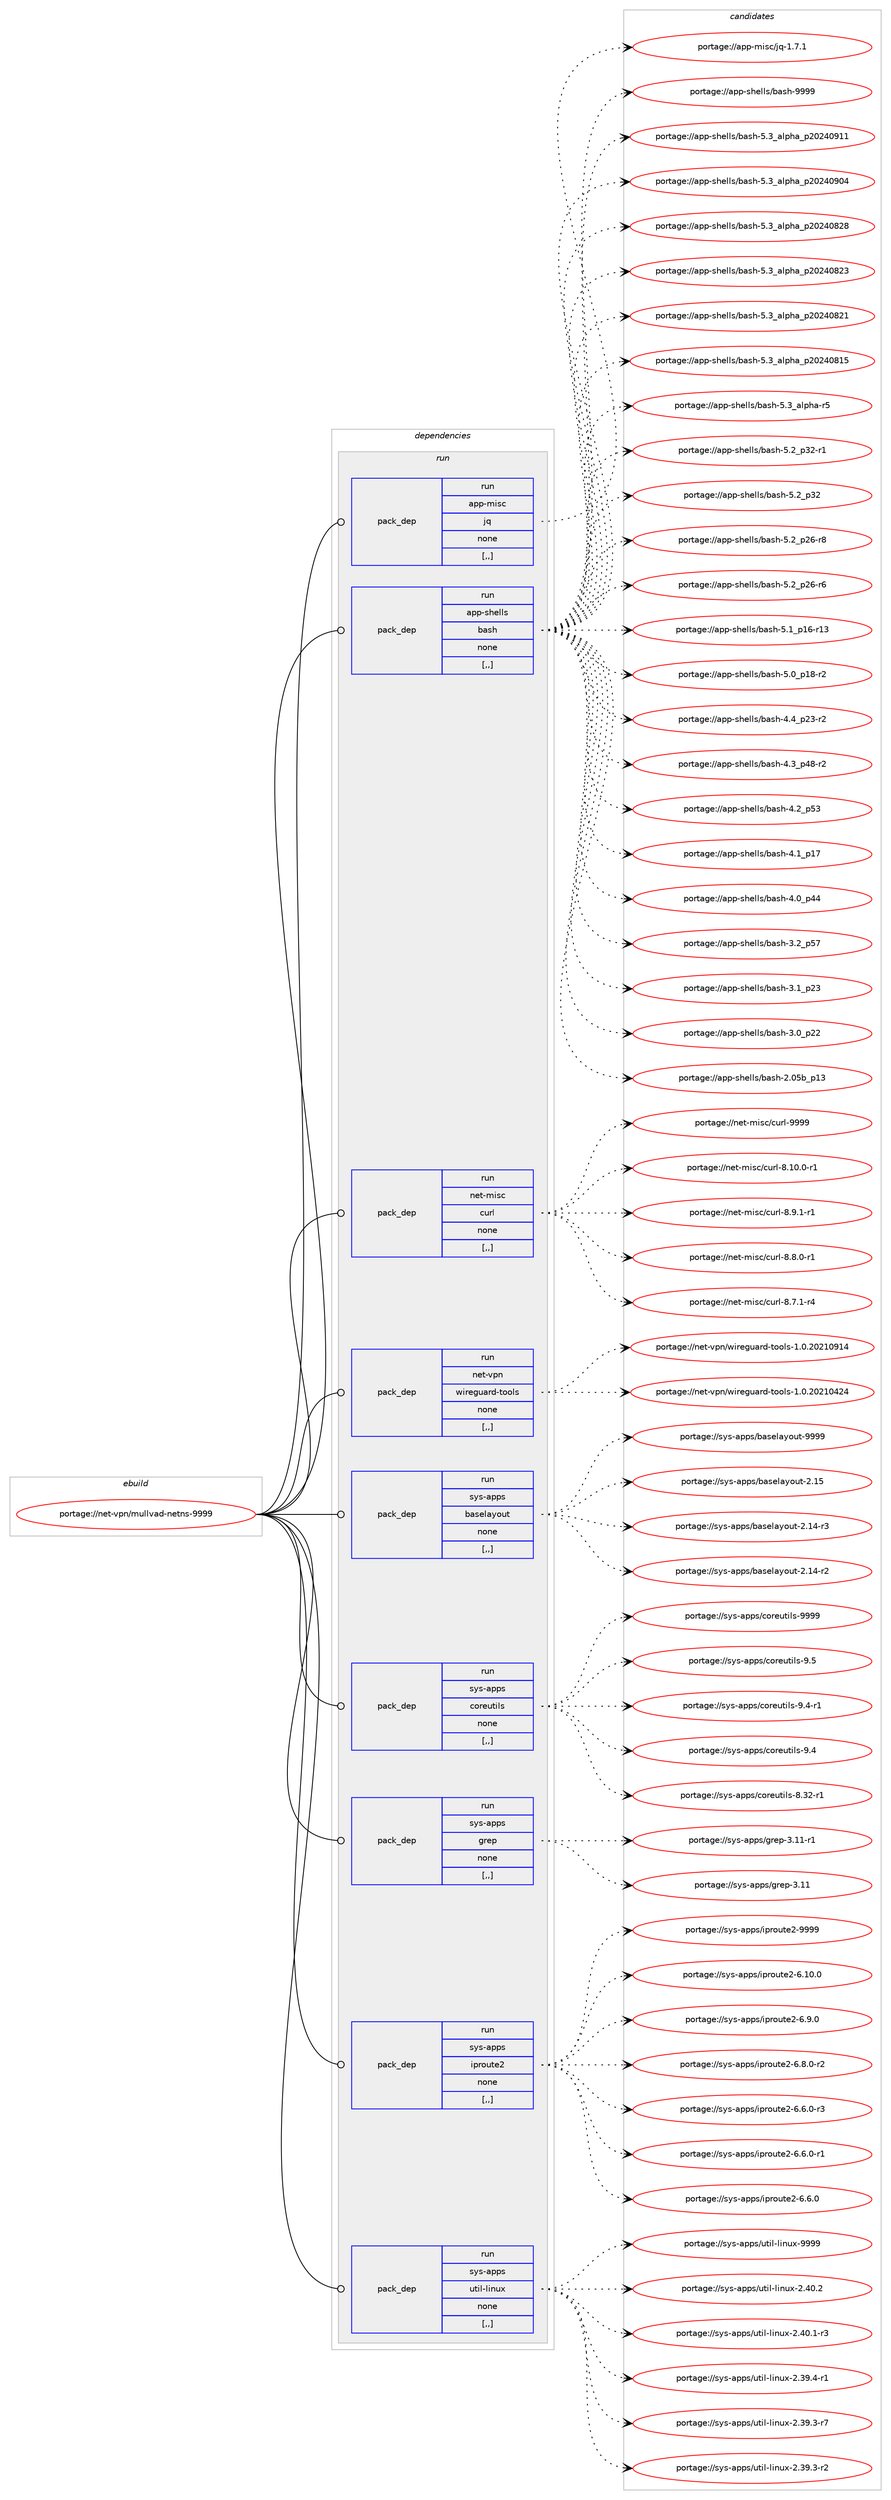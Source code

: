 digraph prolog {

# *************
# Graph options
# *************

newrank=true;
concentrate=true;
compound=true;
graph [rankdir=LR,fontname=Helvetica,fontsize=10,ranksep=1.5];#, ranksep=2.5, nodesep=0.2];
edge  [arrowhead=vee];
node  [fontname=Helvetica,fontsize=10];

# **********
# The ebuild
# **********

subgraph cluster_leftcol {
color=gray;
label=<<i>ebuild</i>>;
id [label="portage://net-vpn/mullvad-netns-9999", color=red, width=4, href="../net-vpn/mullvad-netns-9999.svg"];
}

# ****************
# The dependencies
# ****************

subgraph cluster_midcol {
color=gray;
label=<<i>dependencies</i>>;
subgraph cluster_compile {
fillcolor="#eeeeee";
style=filled;
label=<<i>compile</i>>;
}
subgraph cluster_compileandrun {
fillcolor="#eeeeee";
style=filled;
label=<<i>compile and run</i>>;
}
subgraph cluster_run {
fillcolor="#eeeeee";
style=filled;
label=<<i>run</i>>;
subgraph pack653332 {
dependency895440 [label=<<TABLE BORDER="0" CELLBORDER="1" CELLSPACING="0" CELLPADDING="4" WIDTH="220"><TR><TD ROWSPAN="6" CELLPADDING="30">pack_dep</TD></TR><TR><TD WIDTH="110">run</TD></TR><TR><TD>app-misc</TD></TR><TR><TD>jq</TD></TR><TR><TD>none</TD></TR><TR><TD>[,,]</TD></TR></TABLE>>, shape=none, color=blue];
}
id:e -> dependency895440:w [weight=20,style="solid",arrowhead="odot"];
subgraph pack653333 {
dependency895441 [label=<<TABLE BORDER="0" CELLBORDER="1" CELLSPACING="0" CELLPADDING="4" WIDTH="220"><TR><TD ROWSPAN="6" CELLPADDING="30">pack_dep</TD></TR><TR><TD WIDTH="110">run</TD></TR><TR><TD>app-shells</TD></TR><TR><TD>bash</TD></TR><TR><TD>none</TD></TR><TR><TD>[,,]</TD></TR></TABLE>>, shape=none, color=blue];
}
id:e -> dependency895441:w [weight=20,style="solid",arrowhead="odot"];
subgraph pack653334 {
dependency895442 [label=<<TABLE BORDER="0" CELLBORDER="1" CELLSPACING="0" CELLPADDING="4" WIDTH="220"><TR><TD ROWSPAN="6" CELLPADDING="30">pack_dep</TD></TR><TR><TD WIDTH="110">run</TD></TR><TR><TD>net-misc</TD></TR><TR><TD>curl</TD></TR><TR><TD>none</TD></TR><TR><TD>[,,]</TD></TR></TABLE>>, shape=none, color=blue];
}
id:e -> dependency895442:w [weight=20,style="solid",arrowhead="odot"];
subgraph pack653335 {
dependency895443 [label=<<TABLE BORDER="0" CELLBORDER="1" CELLSPACING="0" CELLPADDING="4" WIDTH="220"><TR><TD ROWSPAN="6" CELLPADDING="30">pack_dep</TD></TR><TR><TD WIDTH="110">run</TD></TR><TR><TD>net-vpn</TD></TR><TR><TD>wireguard-tools</TD></TR><TR><TD>none</TD></TR><TR><TD>[,,]</TD></TR></TABLE>>, shape=none, color=blue];
}
id:e -> dependency895443:w [weight=20,style="solid",arrowhead="odot"];
subgraph pack653336 {
dependency895444 [label=<<TABLE BORDER="0" CELLBORDER="1" CELLSPACING="0" CELLPADDING="4" WIDTH="220"><TR><TD ROWSPAN="6" CELLPADDING="30">pack_dep</TD></TR><TR><TD WIDTH="110">run</TD></TR><TR><TD>sys-apps</TD></TR><TR><TD>baselayout</TD></TR><TR><TD>none</TD></TR><TR><TD>[,,]</TD></TR></TABLE>>, shape=none, color=blue];
}
id:e -> dependency895444:w [weight=20,style="solid",arrowhead="odot"];
subgraph pack653337 {
dependency895445 [label=<<TABLE BORDER="0" CELLBORDER="1" CELLSPACING="0" CELLPADDING="4" WIDTH="220"><TR><TD ROWSPAN="6" CELLPADDING="30">pack_dep</TD></TR><TR><TD WIDTH="110">run</TD></TR><TR><TD>sys-apps</TD></TR><TR><TD>coreutils</TD></TR><TR><TD>none</TD></TR><TR><TD>[,,]</TD></TR></TABLE>>, shape=none, color=blue];
}
id:e -> dependency895445:w [weight=20,style="solid",arrowhead="odot"];
subgraph pack653338 {
dependency895446 [label=<<TABLE BORDER="0" CELLBORDER="1" CELLSPACING="0" CELLPADDING="4" WIDTH="220"><TR><TD ROWSPAN="6" CELLPADDING="30">pack_dep</TD></TR><TR><TD WIDTH="110">run</TD></TR><TR><TD>sys-apps</TD></TR><TR><TD>grep</TD></TR><TR><TD>none</TD></TR><TR><TD>[,,]</TD></TR></TABLE>>, shape=none, color=blue];
}
id:e -> dependency895446:w [weight=20,style="solid",arrowhead="odot"];
subgraph pack653339 {
dependency895447 [label=<<TABLE BORDER="0" CELLBORDER="1" CELLSPACING="0" CELLPADDING="4" WIDTH="220"><TR><TD ROWSPAN="6" CELLPADDING="30">pack_dep</TD></TR><TR><TD WIDTH="110">run</TD></TR><TR><TD>sys-apps</TD></TR><TR><TD>iproute2</TD></TR><TR><TD>none</TD></TR><TR><TD>[,,]</TD></TR></TABLE>>, shape=none, color=blue];
}
id:e -> dependency895447:w [weight=20,style="solid",arrowhead="odot"];
subgraph pack653340 {
dependency895448 [label=<<TABLE BORDER="0" CELLBORDER="1" CELLSPACING="0" CELLPADDING="4" WIDTH="220"><TR><TD ROWSPAN="6" CELLPADDING="30">pack_dep</TD></TR><TR><TD WIDTH="110">run</TD></TR><TR><TD>sys-apps</TD></TR><TR><TD>util-linux</TD></TR><TR><TD>none</TD></TR><TR><TD>[,,]</TD></TR></TABLE>>, shape=none, color=blue];
}
id:e -> dependency895448:w [weight=20,style="solid",arrowhead="odot"];
}
}

# **************
# The candidates
# **************

subgraph cluster_choices {
rank=same;
color=gray;
label=<<i>candidates</i>>;

subgraph choice653332 {
color=black;
nodesep=1;
choice97112112451091051159947106113454946554649 [label="portage://app-misc/jq-1.7.1", color=red, width=4,href="../app-misc/jq-1.7.1.svg"];
dependency895440:e -> choice97112112451091051159947106113454946554649:w [style=dotted,weight="100"];
}
subgraph choice653333 {
color=black;
nodesep=1;
choice97112112451151041011081081154798971151044557575757 [label="portage://app-shells/bash-9999", color=red, width=4,href="../app-shells/bash-9999.svg"];
choice971121124511510410110810811547989711510445534651959710811210497951125048505248574949 [label="portage://app-shells/bash-5.3_alpha_p20240911", color=red, width=4,href="../app-shells/bash-5.3_alpha_p20240911.svg"];
choice971121124511510410110810811547989711510445534651959710811210497951125048505248574852 [label="portage://app-shells/bash-5.3_alpha_p20240904", color=red, width=4,href="../app-shells/bash-5.3_alpha_p20240904.svg"];
choice971121124511510410110810811547989711510445534651959710811210497951125048505248565056 [label="portage://app-shells/bash-5.3_alpha_p20240828", color=red, width=4,href="../app-shells/bash-5.3_alpha_p20240828.svg"];
choice971121124511510410110810811547989711510445534651959710811210497951125048505248565051 [label="portage://app-shells/bash-5.3_alpha_p20240823", color=red, width=4,href="../app-shells/bash-5.3_alpha_p20240823.svg"];
choice971121124511510410110810811547989711510445534651959710811210497951125048505248565049 [label="portage://app-shells/bash-5.3_alpha_p20240821", color=red, width=4,href="../app-shells/bash-5.3_alpha_p20240821.svg"];
choice971121124511510410110810811547989711510445534651959710811210497951125048505248564953 [label="portage://app-shells/bash-5.3_alpha_p20240815", color=red, width=4,href="../app-shells/bash-5.3_alpha_p20240815.svg"];
choice9711211245115104101108108115479897115104455346519597108112104974511453 [label="portage://app-shells/bash-5.3_alpha-r5", color=red, width=4,href="../app-shells/bash-5.3_alpha-r5.svg"];
choice9711211245115104101108108115479897115104455346509511251504511449 [label="portage://app-shells/bash-5.2_p32-r1", color=red, width=4,href="../app-shells/bash-5.2_p32-r1.svg"];
choice971121124511510410110810811547989711510445534650951125150 [label="portage://app-shells/bash-5.2_p32", color=red, width=4,href="../app-shells/bash-5.2_p32.svg"];
choice9711211245115104101108108115479897115104455346509511250544511456 [label="portage://app-shells/bash-5.2_p26-r8", color=red, width=4,href="../app-shells/bash-5.2_p26-r8.svg"];
choice9711211245115104101108108115479897115104455346509511250544511454 [label="portage://app-shells/bash-5.2_p26-r6", color=red, width=4,href="../app-shells/bash-5.2_p26-r6.svg"];
choice971121124511510410110810811547989711510445534649951124954451144951 [label="portage://app-shells/bash-5.1_p16-r13", color=red, width=4,href="../app-shells/bash-5.1_p16-r13.svg"];
choice9711211245115104101108108115479897115104455346489511249564511450 [label="portage://app-shells/bash-5.0_p18-r2", color=red, width=4,href="../app-shells/bash-5.0_p18-r2.svg"];
choice9711211245115104101108108115479897115104455246529511250514511450 [label="portage://app-shells/bash-4.4_p23-r2", color=red, width=4,href="../app-shells/bash-4.4_p23-r2.svg"];
choice9711211245115104101108108115479897115104455246519511252564511450 [label="portage://app-shells/bash-4.3_p48-r2", color=red, width=4,href="../app-shells/bash-4.3_p48-r2.svg"];
choice971121124511510410110810811547989711510445524650951125351 [label="portage://app-shells/bash-4.2_p53", color=red, width=4,href="../app-shells/bash-4.2_p53.svg"];
choice971121124511510410110810811547989711510445524649951124955 [label="portage://app-shells/bash-4.1_p17", color=red, width=4,href="../app-shells/bash-4.1_p17.svg"];
choice971121124511510410110810811547989711510445524648951125252 [label="portage://app-shells/bash-4.0_p44", color=red, width=4,href="../app-shells/bash-4.0_p44.svg"];
choice971121124511510410110810811547989711510445514650951125355 [label="portage://app-shells/bash-3.2_p57", color=red, width=4,href="../app-shells/bash-3.2_p57.svg"];
choice971121124511510410110810811547989711510445514649951125051 [label="portage://app-shells/bash-3.1_p23", color=red, width=4,href="../app-shells/bash-3.1_p23.svg"];
choice971121124511510410110810811547989711510445514648951125050 [label="portage://app-shells/bash-3.0_p22", color=red, width=4,href="../app-shells/bash-3.0_p22.svg"];
choice9711211245115104101108108115479897115104455046485398951124951 [label="portage://app-shells/bash-2.05b_p13", color=red, width=4,href="../app-shells/bash-2.05b_p13.svg"];
dependency895441:e -> choice97112112451151041011081081154798971151044557575757:w [style=dotted,weight="100"];
dependency895441:e -> choice971121124511510410110810811547989711510445534651959710811210497951125048505248574949:w [style=dotted,weight="100"];
dependency895441:e -> choice971121124511510410110810811547989711510445534651959710811210497951125048505248574852:w [style=dotted,weight="100"];
dependency895441:e -> choice971121124511510410110810811547989711510445534651959710811210497951125048505248565056:w [style=dotted,weight="100"];
dependency895441:e -> choice971121124511510410110810811547989711510445534651959710811210497951125048505248565051:w [style=dotted,weight="100"];
dependency895441:e -> choice971121124511510410110810811547989711510445534651959710811210497951125048505248565049:w [style=dotted,weight="100"];
dependency895441:e -> choice971121124511510410110810811547989711510445534651959710811210497951125048505248564953:w [style=dotted,weight="100"];
dependency895441:e -> choice9711211245115104101108108115479897115104455346519597108112104974511453:w [style=dotted,weight="100"];
dependency895441:e -> choice9711211245115104101108108115479897115104455346509511251504511449:w [style=dotted,weight="100"];
dependency895441:e -> choice971121124511510410110810811547989711510445534650951125150:w [style=dotted,weight="100"];
dependency895441:e -> choice9711211245115104101108108115479897115104455346509511250544511456:w [style=dotted,weight="100"];
dependency895441:e -> choice9711211245115104101108108115479897115104455346509511250544511454:w [style=dotted,weight="100"];
dependency895441:e -> choice971121124511510410110810811547989711510445534649951124954451144951:w [style=dotted,weight="100"];
dependency895441:e -> choice9711211245115104101108108115479897115104455346489511249564511450:w [style=dotted,weight="100"];
dependency895441:e -> choice9711211245115104101108108115479897115104455246529511250514511450:w [style=dotted,weight="100"];
dependency895441:e -> choice9711211245115104101108108115479897115104455246519511252564511450:w [style=dotted,weight="100"];
dependency895441:e -> choice971121124511510410110810811547989711510445524650951125351:w [style=dotted,weight="100"];
dependency895441:e -> choice971121124511510410110810811547989711510445524649951124955:w [style=dotted,weight="100"];
dependency895441:e -> choice971121124511510410110810811547989711510445524648951125252:w [style=dotted,weight="100"];
dependency895441:e -> choice971121124511510410110810811547989711510445514650951125355:w [style=dotted,weight="100"];
dependency895441:e -> choice971121124511510410110810811547989711510445514649951125051:w [style=dotted,weight="100"];
dependency895441:e -> choice971121124511510410110810811547989711510445514648951125050:w [style=dotted,weight="100"];
dependency895441:e -> choice9711211245115104101108108115479897115104455046485398951124951:w [style=dotted,weight="100"];
}
subgraph choice653334 {
color=black;
nodesep=1;
choice110101116451091051159947991171141084557575757 [label="portage://net-misc/curl-9999", color=red, width=4,href="../net-misc/curl-9999.svg"];
choice11010111645109105115994799117114108455646494846484511449 [label="portage://net-misc/curl-8.10.0-r1", color=red, width=4,href="../net-misc/curl-8.10.0-r1.svg"];
choice110101116451091051159947991171141084556465746494511449 [label="portage://net-misc/curl-8.9.1-r1", color=red, width=4,href="../net-misc/curl-8.9.1-r1.svg"];
choice110101116451091051159947991171141084556465646484511449 [label="portage://net-misc/curl-8.8.0-r1", color=red, width=4,href="../net-misc/curl-8.8.0-r1.svg"];
choice110101116451091051159947991171141084556465546494511452 [label="portage://net-misc/curl-8.7.1-r4", color=red, width=4,href="../net-misc/curl-8.7.1-r4.svg"];
dependency895442:e -> choice110101116451091051159947991171141084557575757:w [style=dotted,weight="100"];
dependency895442:e -> choice11010111645109105115994799117114108455646494846484511449:w [style=dotted,weight="100"];
dependency895442:e -> choice110101116451091051159947991171141084556465746494511449:w [style=dotted,weight="100"];
dependency895442:e -> choice110101116451091051159947991171141084556465646484511449:w [style=dotted,weight="100"];
dependency895442:e -> choice110101116451091051159947991171141084556465546494511452:w [style=dotted,weight="100"];
}
subgraph choice653335 {
color=black;
nodesep=1;
choice1101011164511811211047119105114101103117971141004511611111110811545494648465048504948574952 [label="portage://net-vpn/wireguard-tools-1.0.20210914", color=red, width=4,href="../net-vpn/wireguard-tools-1.0.20210914.svg"];
choice1101011164511811211047119105114101103117971141004511611111110811545494648465048504948525052 [label="portage://net-vpn/wireguard-tools-1.0.20210424", color=red, width=4,href="../net-vpn/wireguard-tools-1.0.20210424.svg"];
dependency895443:e -> choice1101011164511811211047119105114101103117971141004511611111110811545494648465048504948574952:w [style=dotted,weight="100"];
dependency895443:e -> choice1101011164511811211047119105114101103117971141004511611111110811545494648465048504948525052:w [style=dotted,weight="100"];
}
subgraph choice653336 {
color=black;
nodesep=1;
choice1151211154597112112115479897115101108971211111171164557575757 [label="portage://sys-apps/baselayout-9999", color=red, width=4,href="../sys-apps/baselayout-9999.svg"];
choice1151211154597112112115479897115101108971211111171164550464953 [label="portage://sys-apps/baselayout-2.15", color=red, width=4,href="../sys-apps/baselayout-2.15.svg"];
choice11512111545971121121154798971151011089712111111711645504649524511451 [label="portage://sys-apps/baselayout-2.14-r3", color=red, width=4,href="../sys-apps/baselayout-2.14-r3.svg"];
choice11512111545971121121154798971151011089712111111711645504649524511450 [label="portage://sys-apps/baselayout-2.14-r2", color=red, width=4,href="../sys-apps/baselayout-2.14-r2.svg"];
dependency895444:e -> choice1151211154597112112115479897115101108971211111171164557575757:w [style=dotted,weight="100"];
dependency895444:e -> choice1151211154597112112115479897115101108971211111171164550464953:w [style=dotted,weight="100"];
dependency895444:e -> choice11512111545971121121154798971151011089712111111711645504649524511451:w [style=dotted,weight="100"];
dependency895444:e -> choice11512111545971121121154798971151011089712111111711645504649524511450:w [style=dotted,weight="100"];
}
subgraph choice653337 {
color=black;
nodesep=1;
choice115121115459711211211547991111141011171161051081154557575757 [label="portage://sys-apps/coreutils-9999", color=red, width=4,href="../sys-apps/coreutils-9999.svg"];
choice1151211154597112112115479911111410111711610510811545574653 [label="portage://sys-apps/coreutils-9.5", color=red, width=4,href="../sys-apps/coreutils-9.5.svg"];
choice11512111545971121121154799111114101117116105108115455746524511449 [label="portage://sys-apps/coreutils-9.4-r1", color=red, width=4,href="../sys-apps/coreutils-9.4-r1.svg"];
choice1151211154597112112115479911111410111711610510811545574652 [label="portage://sys-apps/coreutils-9.4", color=red, width=4,href="../sys-apps/coreutils-9.4.svg"];
choice1151211154597112112115479911111410111711610510811545564651504511449 [label="portage://sys-apps/coreutils-8.32-r1", color=red, width=4,href="../sys-apps/coreutils-8.32-r1.svg"];
dependency895445:e -> choice115121115459711211211547991111141011171161051081154557575757:w [style=dotted,weight="100"];
dependency895445:e -> choice1151211154597112112115479911111410111711610510811545574653:w [style=dotted,weight="100"];
dependency895445:e -> choice11512111545971121121154799111114101117116105108115455746524511449:w [style=dotted,weight="100"];
dependency895445:e -> choice1151211154597112112115479911111410111711610510811545574652:w [style=dotted,weight="100"];
dependency895445:e -> choice1151211154597112112115479911111410111711610510811545564651504511449:w [style=dotted,weight="100"];
}
subgraph choice653338 {
color=black;
nodesep=1;
choice11512111545971121121154710311410111245514649494511449 [label="portage://sys-apps/grep-3.11-r1", color=red, width=4,href="../sys-apps/grep-3.11-r1.svg"];
choice1151211154597112112115471031141011124551464949 [label="portage://sys-apps/grep-3.11", color=red, width=4,href="../sys-apps/grep-3.11.svg"];
dependency895446:e -> choice11512111545971121121154710311410111245514649494511449:w [style=dotted,weight="100"];
dependency895446:e -> choice1151211154597112112115471031141011124551464949:w [style=dotted,weight="100"];
}
subgraph choice653339 {
color=black;
nodesep=1;
choice115121115459711211211547105112114111117116101504557575757 [label="portage://sys-apps/iproute2-9999", color=red, width=4,href="../sys-apps/iproute2-9999.svg"];
choice1151211154597112112115471051121141111171161015045544649484648 [label="portage://sys-apps/iproute2-6.10.0", color=red, width=4,href="../sys-apps/iproute2-6.10.0.svg"];
choice11512111545971121121154710511211411111711610150455446574648 [label="portage://sys-apps/iproute2-6.9.0", color=red, width=4,href="../sys-apps/iproute2-6.9.0.svg"];
choice115121115459711211211547105112114111117116101504554465646484511450 [label="portage://sys-apps/iproute2-6.8.0-r2", color=red, width=4,href="../sys-apps/iproute2-6.8.0-r2.svg"];
choice115121115459711211211547105112114111117116101504554465446484511451 [label="portage://sys-apps/iproute2-6.6.0-r3", color=red, width=4,href="../sys-apps/iproute2-6.6.0-r3.svg"];
choice115121115459711211211547105112114111117116101504554465446484511449 [label="portage://sys-apps/iproute2-6.6.0-r1", color=red, width=4,href="../sys-apps/iproute2-6.6.0-r1.svg"];
choice11512111545971121121154710511211411111711610150455446544648 [label="portage://sys-apps/iproute2-6.6.0", color=red, width=4,href="../sys-apps/iproute2-6.6.0.svg"];
dependency895447:e -> choice115121115459711211211547105112114111117116101504557575757:w [style=dotted,weight="100"];
dependency895447:e -> choice1151211154597112112115471051121141111171161015045544649484648:w [style=dotted,weight="100"];
dependency895447:e -> choice11512111545971121121154710511211411111711610150455446574648:w [style=dotted,weight="100"];
dependency895447:e -> choice115121115459711211211547105112114111117116101504554465646484511450:w [style=dotted,weight="100"];
dependency895447:e -> choice115121115459711211211547105112114111117116101504554465446484511451:w [style=dotted,weight="100"];
dependency895447:e -> choice115121115459711211211547105112114111117116101504554465446484511449:w [style=dotted,weight="100"];
dependency895447:e -> choice11512111545971121121154710511211411111711610150455446544648:w [style=dotted,weight="100"];
}
subgraph choice653340 {
color=black;
nodesep=1;
choice115121115459711211211547117116105108451081051101171204557575757 [label="portage://sys-apps/util-linux-9999", color=red, width=4,href="../sys-apps/util-linux-9999.svg"];
choice1151211154597112112115471171161051084510810511011712045504652484650 [label="portage://sys-apps/util-linux-2.40.2", color=red, width=4,href="../sys-apps/util-linux-2.40.2.svg"];
choice11512111545971121121154711711610510845108105110117120455046524846494511451 [label="portage://sys-apps/util-linux-2.40.1-r3", color=red, width=4,href="../sys-apps/util-linux-2.40.1-r3.svg"];
choice11512111545971121121154711711610510845108105110117120455046515746524511449 [label="portage://sys-apps/util-linux-2.39.4-r1", color=red, width=4,href="../sys-apps/util-linux-2.39.4-r1.svg"];
choice11512111545971121121154711711610510845108105110117120455046515746514511455 [label="portage://sys-apps/util-linux-2.39.3-r7", color=red, width=4,href="../sys-apps/util-linux-2.39.3-r7.svg"];
choice11512111545971121121154711711610510845108105110117120455046515746514511450 [label="portage://sys-apps/util-linux-2.39.3-r2", color=red, width=4,href="../sys-apps/util-linux-2.39.3-r2.svg"];
dependency895448:e -> choice115121115459711211211547117116105108451081051101171204557575757:w [style=dotted,weight="100"];
dependency895448:e -> choice1151211154597112112115471171161051084510810511011712045504652484650:w [style=dotted,weight="100"];
dependency895448:e -> choice11512111545971121121154711711610510845108105110117120455046524846494511451:w [style=dotted,weight="100"];
dependency895448:e -> choice11512111545971121121154711711610510845108105110117120455046515746524511449:w [style=dotted,weight="100"];
dependency895448:e -> choice11512111545971121121154711711610510845108105110117120455046515746514511455:w [style=dotted,weight="100"];
dependency895448:e -> choice11512111545971121121154711711610510845108105110117120455046515746514511450:w [style=dotted,weight="100"];
}
}

}
